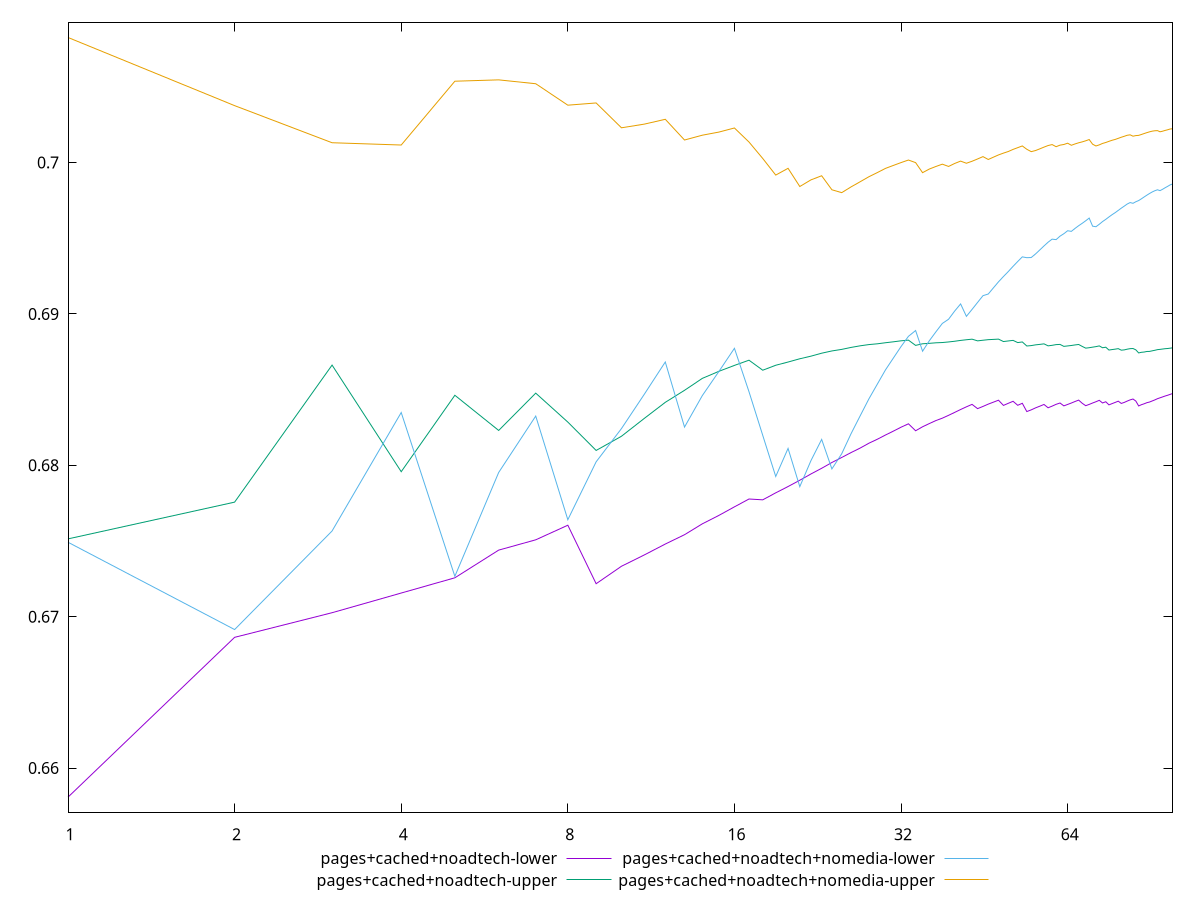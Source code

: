 reset

$pagesCachedNoadtechLower <<EOF
0 0.6594331489438882
1 0.6580816522960143
2 0.668639067130968
3 0.6702663609416912
4 0.6715662552229672
5 0.6725723389066228
6 0.6744009708865587
7 0.6750817517499875
8 0.6760455807130741
9 0.6721815276657382
10 0.6733347322332038
11 0.6740850242675679
12 0.6748020791309056
13 0.6754189229524115
14 0.6761373802923758
15 0.6766956011993523
16 0.6772599338779115
17 0.6777773868573226
18 0.67772239104121
19 0.6781854648127732
20 0.678601549652376
21 0.6790168312514981
22 0.6794321856203425
23 0.6798067945516432
24 0.6801896367609092
25 0.6805210460806064
26 0.680847410753223
27 0.6811439583919464
28 0.6814640574618237
29 0.6817265266226665
30 0.6820058589594811
31 0.6822622783504957
32 0.6825204295459907
33 0.6827447632194124
34 0.6822857711360732
35 0.6825491086262967
36 0.6827617156909124
37 0.6829608200148736
38 0.683117831526606
39 0.6833060036989854
40 0.6834985224545083
41 0.6836891156236032
42 0.6838661827355057
43 0.6840287719939995
44 0.683746670507279
45 0.6838928173778394
46 0.6840454454636034
47 0.6841756725885336
48 0.6843042939022657
49 0.6839600017247713
50 0.6840998033540063
51 0.6842320737144469
52 0.6839681890040901
53 0.6840998683834915
54 0.6835536200060882
55 0.6836652690763326
56 0.6837976447746488
57 0.6839083900318469
58 0.6840231803261998
59 0.6838039118931741
60 0.6839130900182816
61 0.6840315497201395
62 0.6841189296321158
63 0.6839292104875746
64 0.6840247563601876
65 0.6841183003344908
66 0.6842186025388107
67 0.6843105532040417
68 0.6841020462017536
69 0.6839412371173825
70 0.6840259444936057
71 0.6841189463876308
72 0.6842022819073009
73 0.68429669335747
74 0.6841216297360931
75 0.6842014998534554
76 0.683996772761813
77 0.6840795269539127
78 0.6841580416550643
79 0.6842400148983302
80 0.6840910520566112
81 0.684158183084469
82 0.6842460427012957
83 0.6843256658967112
84 0.6843820422810677
85 0.6842464964830742
86 0.683924197586955
87 0.6840073564045273
88 0.6840681433229048
89 0.6841401208107847
90 0.6841839274919473
91 0.684255307070495
92 0.6843244589765832
93 0.6844038184383389
94 0.6844619069353477
95 0.6845210669664117
96 0.6845798992392453
97 0.6846294380818934
98 0.6846866128749595
99 0.6847425765205443
EOF

$pagesCachedNoadtechUpper <<EOF
0 0.6594331489438882
1 0.6751432917263948
2 0.6775707779599608
3 0.686623927847201
4 0.6795815608750296
5 0.6846285062967744
6 0.682305931121579
7 0.6847707014735197
8 0.682858522285313
9 0.6809853626795183
10 0.6819229258126437
11 0.6831053973629034
12 0.6841639036311667
13 0.684957506381835
14 0.6857469599396244
15 0.6862135086225789
16 0.6866028986116759
17 0.6869468070641432
18 0.6862853885325013
19 0.6866128161002618
20 0.6868249325446981
21 0.6870415002511319
22 0.6872139176877576
23 0.6874089319136075
24 0.6875578966230703
25 0.6876607330228024
26 0.6877918395960383
27 0.6878976659212898
28 0.6879787347977323
29 0.6880300984402564
30 0.6881006450514813
31 0.688161917912683
32 0.6882276200460783
33 0.6882722469254399
34 0.6879253380060819
35 0.6880319054402295
36 0.688060683984595
37 0.6880965076883789
38 0.6881136413103819
39 0.6881523449709926
40 0.6881986553169424
41 0.6882537837262755
42 0.6882975597792211
43 0.6883358569877984
44 0.6882241812759926
45 0.6882659617147044
46 0.6883030323599668
47 0.6883207964390826
48 0.6883391739844984
49 0.6881792640483653
50 0.688218644877897
51 0.6882559521660354
52 0.6881099921862359
53 0.6881522441976134
54 0.6878849590792372
55 0.6879115296216242
56 0.6879602130256104
57 0.6879907508299067
58 0.6880261917113459
59 0.6878950600194659
60 0.6879295531754229
61 0.6879765059963259
62 0.6879896920163963
63 0.6878609601479574
64 0.6878897531362917
65 0.687918971698249
66 0.6879555195376529
67 0.6879859792285088
68 0.6878578012075393
69 0.6877436518336562
70 0.6877711877011718
71 0.6878088034927047
72 0.6878433054410765
73 0.6878914038183942
74 0.6877696155859935
75 0.687804664970975
76 0.6876177216076178
77 0.6876492765893206
78 0.6876770464223678
79 0.6877098135755554
80 0.6876095082130749
81 0.6876275685983959
82 0.6876750009512715
83 0.6877092532573628
84 0.6877185829385638
85 0.68762997362515
86 0.687426770615835
87 0.687468717805422
88 0.6874863750906886
89 0.6875230418660372
90 0.6875285631873825
91 0.6875664481818878
92 0.6876022199410107
93 0.6876437222945905
94 0.6876620976345362
95 0.6876843961872274
96 0.6877065939808842
97 0.6877188324088404
98 0.6877405223778251
99 0.6877619452136771
EOF

$pagesCachedNoadtechNomediaLower <<EOF
0 0.6762445564959131
1 0.6749198608502097
2 0.669152455027035
3 0.6756647426560171
4 0.6834909285794023
5 0.6726685654665747
6 0.6795294729682728
7 0.6832557566758869
8 0.6764094957225872
9 0.6802332353599392
10 0.6824291635177426
11 0.6847028141922943
12 0.6868286275893264
13 0.6825289070614516
14 0.684610843087359
15 0.686204777656362
16 0.6877322549474228
17 0.6848627955810387
18 0.6819826575568164
19 0.6792650249249118
20 0.6811196025821993
21 0.6785931130804358
22 0.6803142849507811
23 0.6817134746227176
24 0.6797648867328868
25 0.6807649584977202
26 0.6821009840131631
27 0.6832757040555789
28 0.6843967355435976
29 0.6853712126753623
30 0.6863111599678672
31 0.6870922237121793
32 0.6878483028658421
33 0.6885245537297695
34 0.6889070717101227
35 0.6875401763315488
36 0.6882336630583317
37 0.688822254366953
38 0.6893758267957181
39 0.6896542213592345
40 0.6901930875185981
41 0.6906653341717706
42 0.6898438919328516
43 0.6903023066597223
44 0.6907631512498641
45 0.6912095278913947
46 0.6913192708918964
47 0.6917281845402363
48 0.6921235018807843
49 0.6924751779438254
50 0.6928052139978329
51 0.6931475766814513
52 0.6934676518574312
53 0.6937730009065807
54 0.693718669983508
55 0.6937293942388407
56 0.6939666247459986
57 0.6942311707176434
58 0.6944947173348637
59 0.6947413221517288
60 0.6949430993035702
61 0.6949122937159357
62 0.6951406238098706
63 0.6953028416116573
64 0.6954983975059057
65 0.6954578243441064
66 0.6956532260020212
67 0.6958305507504002
68 0.6959895485537371
69 0.6961577657791449
70 0.6963351371760697
71 0.6958002814188108
72 0.6957640176513623
73 0.695925776075683
74 0.6961042681018496
75 0.696250108874039
76 0.6964099798867948
77 0.6965603688159601
78 0.6966946166164646
79 0.6968427232393295
80 0.696989997176264
81 0.6971248510575933
82 0.697263256949687
83 0.6973599547419772
84 0.6973111611647652
85 0.6974148034212407
86 0.6974929702335881
87 0.697609377329449
88 0.6977323620208633
89 0.6978502526698661
90 0.6979611640587627
91 0.6980619698274917
92 0.6981427738815504
93 0.6982045107864853
94 0.6981484141661009
95 0.6982372833378984
96 0.69833801143745
97 0.6984284374086761
98 0.6985250001759705
99 0.6985886414860945
EOF

$pagesCachedNoadtechNomediaUpper <<EOF
0 0.6762445564959131
1 0.7082650825584788
2 0.7037629086033498
3 0.7013128442174626
4 0.701161090483977
5 0.7053764131891067
6 0.7054660593279665
7 0.7052099706280365
8 0.7037937105628633
9 0.7039407200914829
10 0.7022996962346426
11 0.7025426855693623
12 0.7028612235043409
13 0.7014923912063599
14 0.7018106177006518
15 0.70201649630631
16 0.7022870338196673
17 0.7013591351584121
18 0.7002737728335167
19 0.6991752507534749
20 0.6996229254935049
21 0.6984204472708319
22 0.6988599801811033
23 0.6991306377139006
24 0.6982056647623701
25 0.6980151188699795
26 0.6983978872814847
27 0.6987365745864528
28 0.6990677876440161
29 0.6993420917232313
30 0.6996187514964355
31 0.6998141221839671
32 0.7000007641673734
33 0.7001700501630606
34 0.6999989751247115
35 0.6993345995731454
36 0.6995751812655304
37 0.6997444968282601
38 0.6998965272854901
39 0.6997465022387197
40 0.6999430188328551
41 0.7000990263900333
42 0.6999570288086987
43 0.7000893713321341
44 0.7002407264740286
45 0.700395340318826
46 0.7002057754057524
47 0.7003595424120292
48 0.7005071158939062
49 0.7006270512569832
50 0.7007331192945598
51 0.7008719814776362
52 0.7009872860409283
53 0.7011008188472304
54 0.7008809338168466
55 0.7007237933536539
56 0.7007970305031423
57 0.7009085959092363
58 0.7010225478844443
59 0.701127497828988
60 0.7011911333064366
61 0.7010501630893576
62 0.7011533499163077
63 0.7011970891010455
64 0.7012813875866213
65 0.7011446081072826
66 0.7012335002954824
67 0.7013086155408982
68 0.701368789546662
69 0.7014409346960302
70 0.7015241035850938
71 0.7012158187657257
72 0.701098823937255
73 0.7011713037189582
74 0.701266948227148
75 0.7013280761483661
76 0.7014049864674611
77 0.7014755075715404
78 0.7015305004114251
79 0.7016029802787118
80 0.7016756222761577
81 0.7017384467541227
82 0.7018058558143949
83 0.7018344232100856
84 0.7017449937345809
85 0.7017841820210714
86 0.7017992194653608
87 0.7018580675231209
88 0.7019207078465595
89 0.7019802571274566
90 0.7020333538911455
91 0.7020781348002503
92 0.7021035012353452
93 0.7021121461835763
94 0.7020356236723234
95 0.7020745756349615
96 0.7021253529985241
97 0.7021671763516256
98 0.7022188072303458
99 0.7022366070384327
EOF

set key outside below
set xrange [1:99]
set yrange [0.6570779836907651:0.709268751163728]
set trange [0.6570779836907651:0.709268751163728]
set logscale x 2
set terminal svg size 640, 560 enhanced background rgb 'white'
set output "report_00026_2021-02-22T21:38:55.199Z/meta/scoreEstimate/comparison/sorted/2_vs_3.svg"

plot $pagesCachedNoadtechLower title "pages+cached+noadtech-lower" with line, \
     $pagesCachedNoadtechUpper title "pages+cached+noadtech-upper" with line, \
     $pagesCachedNoadtechNomediaLower title "pages+cached+noadtech+nomedia-lower" with line, \
     $pagesCachedNoadtechNomediaUpper title "pages+cached+noadtech+nomedia-upper" with line

reset
